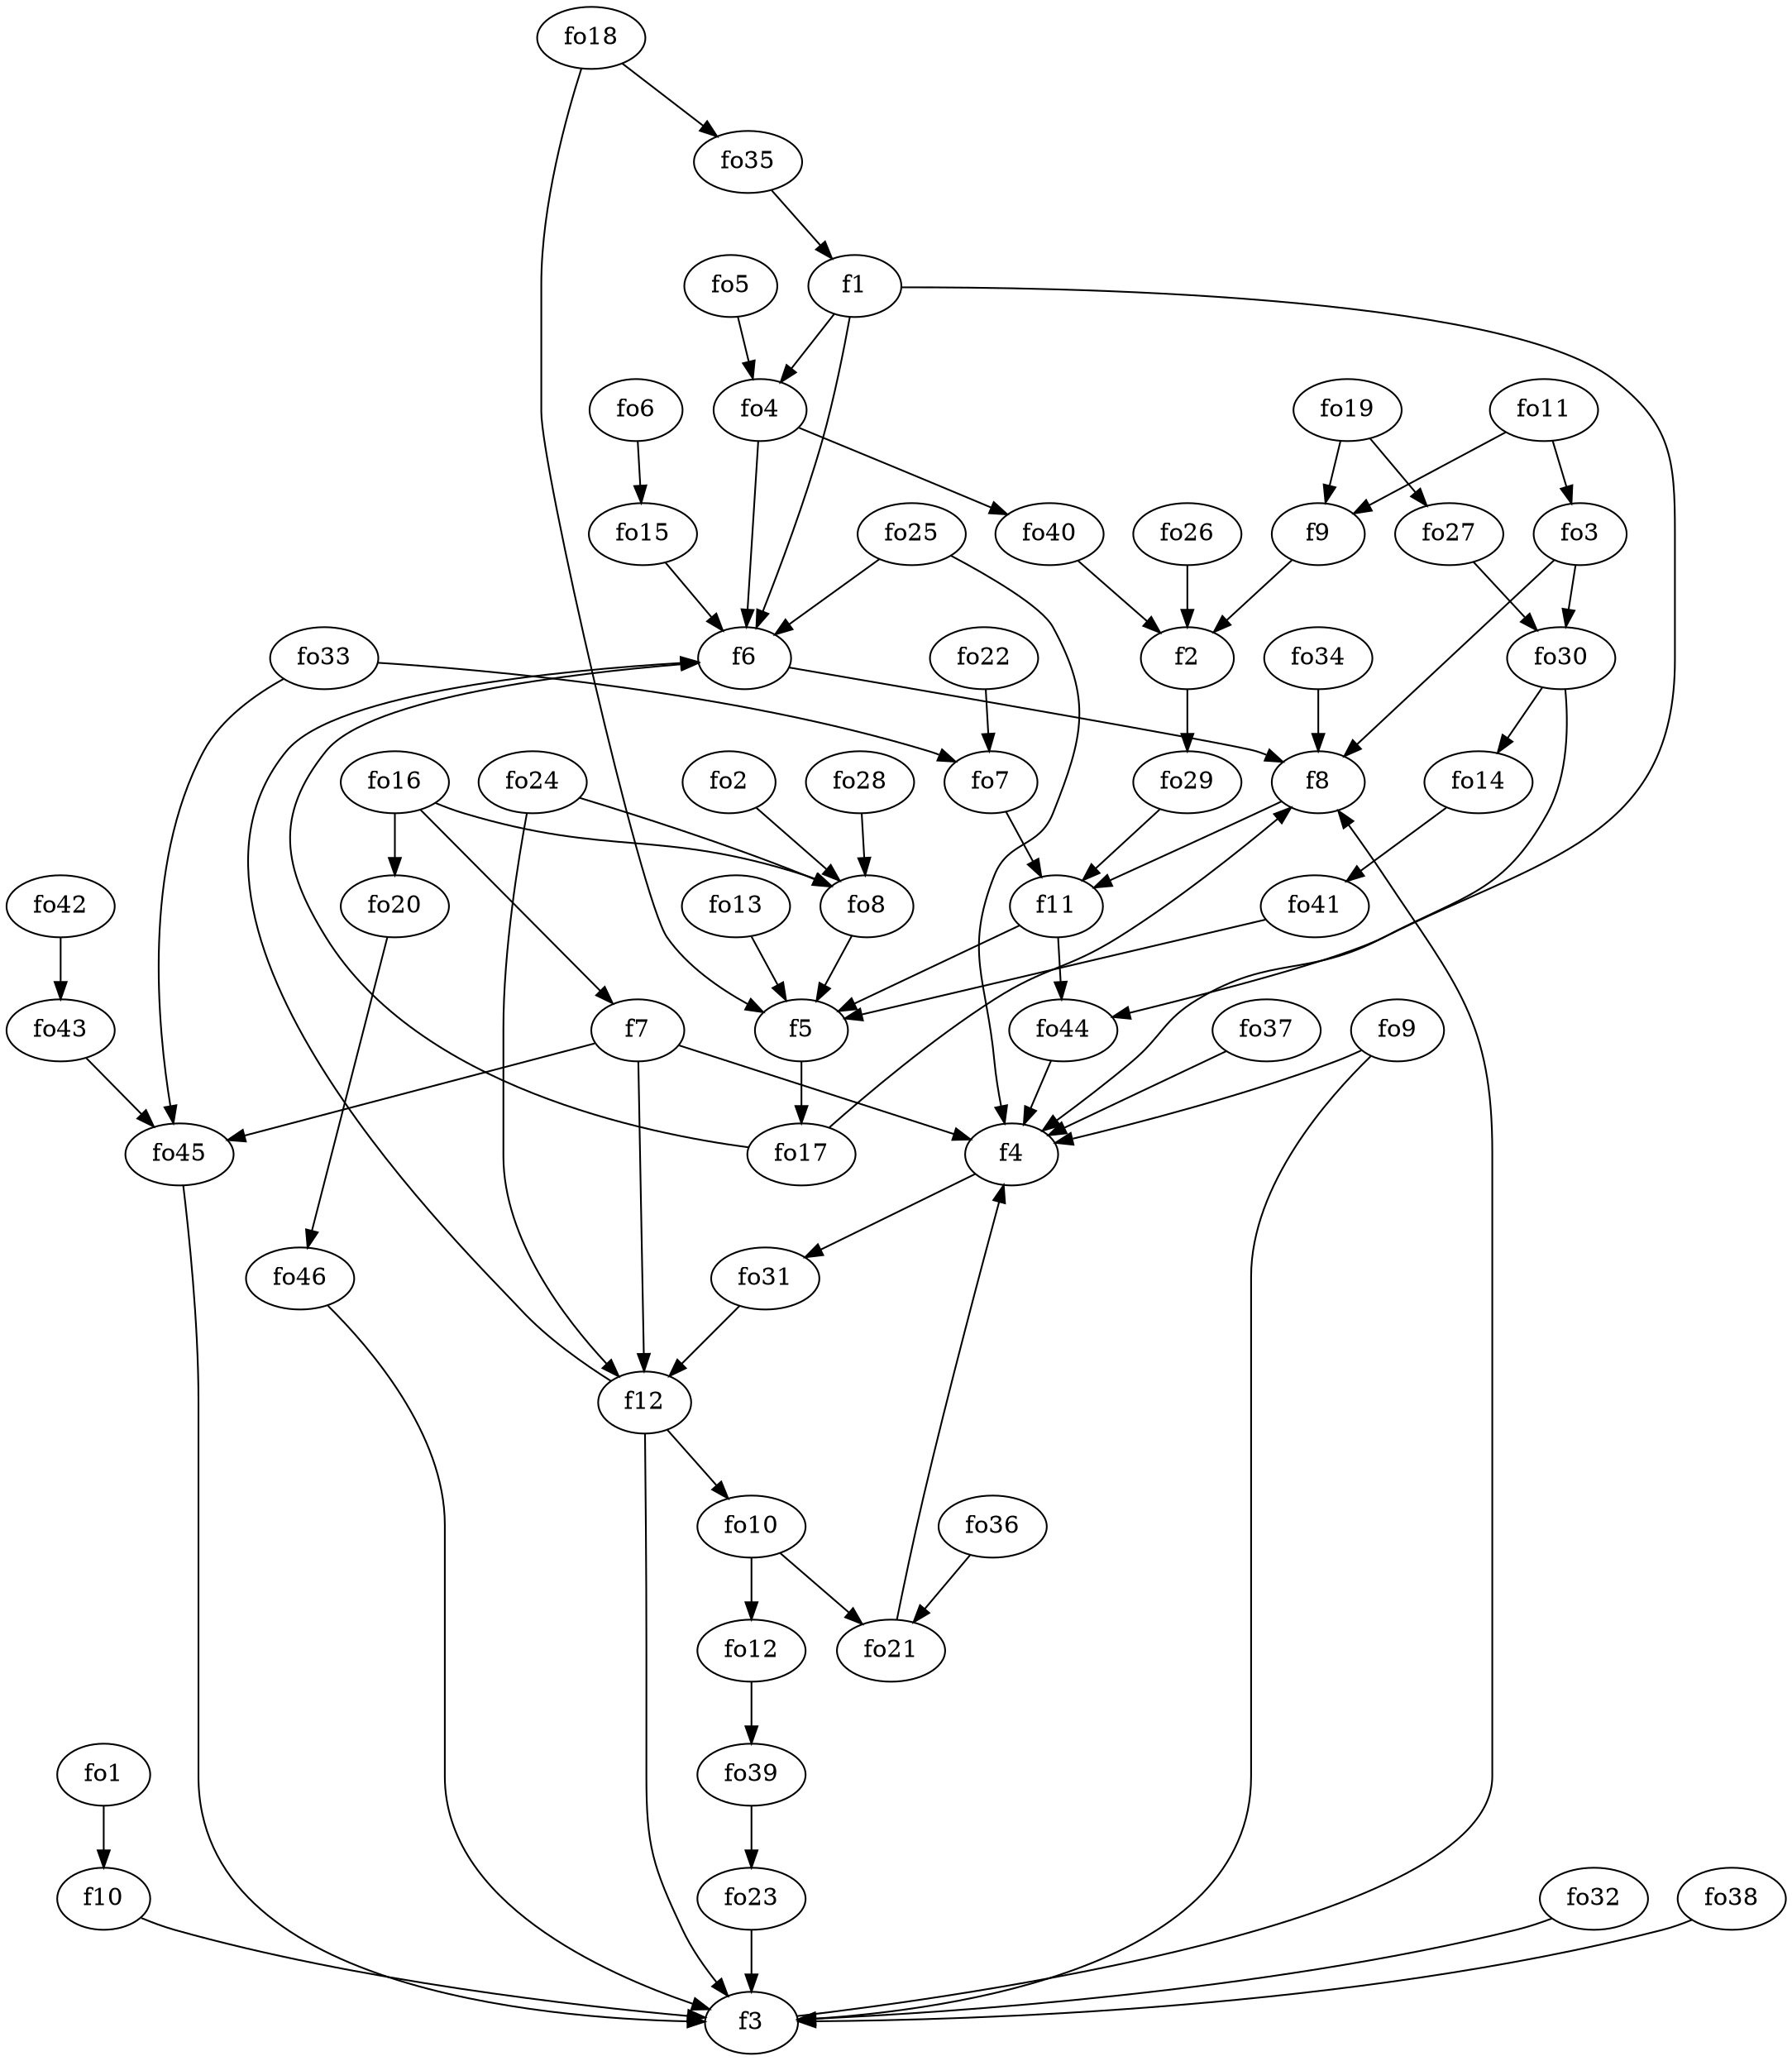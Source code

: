 strict digraph  {
f1;
f2;
f3;
f4;
f5;
f6;
f7;
f8;
f9;
f10;
f11;
f12;
fo1;
fo2;
fo3;
fo4;
fo5;
fo6;
fo7;
fo8;
fo9;
fo10;
fo11;
fo12;
fo13;
fo14;
fo15;
fo16;
fo17;
fo18;
fo19;
fo20;
fo21;
fo22;
fo23;
fo24;
fo25;
fo26;
fo27;
fo28;
fo29;
fo30;
fo31;
fo32;
fo33;
fo34;
fo35;
fo36;
fo37;
fo38;
fo39;
fo40;
fo41;
fo42;
fo43;
fo44;
fo45;
fo46;
f1 -> f6  [weight=2];
f1 -> fo4  [weight=2];
f1 -> fo44  [weight=2];
f2 -> fo29  [weight=2];
f3 -> f8  [weight=2];
f4 -> fo31  [weight=2];
f5 -> fo17  [weight=2];
f6 -> f8  [weight=2];
f7 -> f4  [weight=2];
f7 -> f12  [weight=2];
f7 -> fo45  [weight=2];
f8 -> f11  [weight=2];
f9 -> f2  [weight=2];
f10 -> f3  [weight=2];
f11 -> f5  [weight=2];
f11 -> fo44  [weight=2];
f12 -> fo10  [weight=2];
f12 -> f3  [weight=2];
f12 -> f6  [weight=2];
fo1 -> f10  [weight=2];
fo2 -> fo8  [weight=2];
fo3 -> f8  [weight=2];
fo3 -> fo30  [weight=2];
fo4 -> fo40  [weight=2];
fo4 -> f6  [weight=2];
fo5 -> fo4  [weight=2];
fo6 -> fo15  [weight=2];
fo7 -> f11  [weight=2];
fo8 -> f5  [weight=2];
fo9 -> f3  [weight=2];
fo9 -> f4  [weight=2];
fo10 -> fo21  [weight=2];
fo10 -> fo12  [weight=2];
fo11 -> f9  [weight=2];
fo11 -> fo3  [weight=2];
fo12 -> fo39  [weight=2];
fo13 -> f5  [weight=2];
fo14 -> fo41  [weight=2];
fo15 -> f6  [weight=2];
fo16 -> fo20  [weight=2];
fo16 -> f7  [weight=2];
fo16 -> fo8  [weight=2];
fo17 -> f6  [weight=2];
fo17 -> f8  [weight=2];
fo18 -> fo35  [weight=2];
fo18 -> f5  [weight=2];
fo19 -> f9  [weight=2];
fo19 -> fo27  [weight=2];
fo20 -> fo46  [weight=2];
fo21 -> f4  [weight=2];
fo22 -> fo7  [weight=2];
fo23 -> f3  [weight=2];
fo24 -> f12  [weight=2];
fo24 -> fo8  [weight=2];
fo25 -> f4  [weight=2];
fo25 -> f6  [weight=2];
fo26 -> f2  [weight=2];
fo27 -> fo30  [weight=2];
fo28 -> fo8  [weight=2];
fo29 -> f11  [weight=2];
fo30 -> fo14  [weight=2];
fo30 -> f4  [weight=2];
fo31 -> f12  [weight=2];
fo32 -> f3  [weight=2];
fo33 -> fo7  [weight=2];
fo33 -> fo45  [weight=2];
fo34 -> f8  [weight=2];
fo35 -> f1  [weight=2];
fo36 -> fo21  [weight=2];
fo37 -> f4  [weight=2];
fo38 -> f3  [weight=2];
fo39 -> fo23  [weight=2];
fo40 -> f2  [weight=2];
fo41 -> f5  [weight=2];
fo42 -> fo43  [weight=2];
fo43 -> fo45  [weight=2];
fo44 -> f4  [weight=2];
fo45 -> f3  [weight=2];
fo46 -> f3  [weight=2];
}
